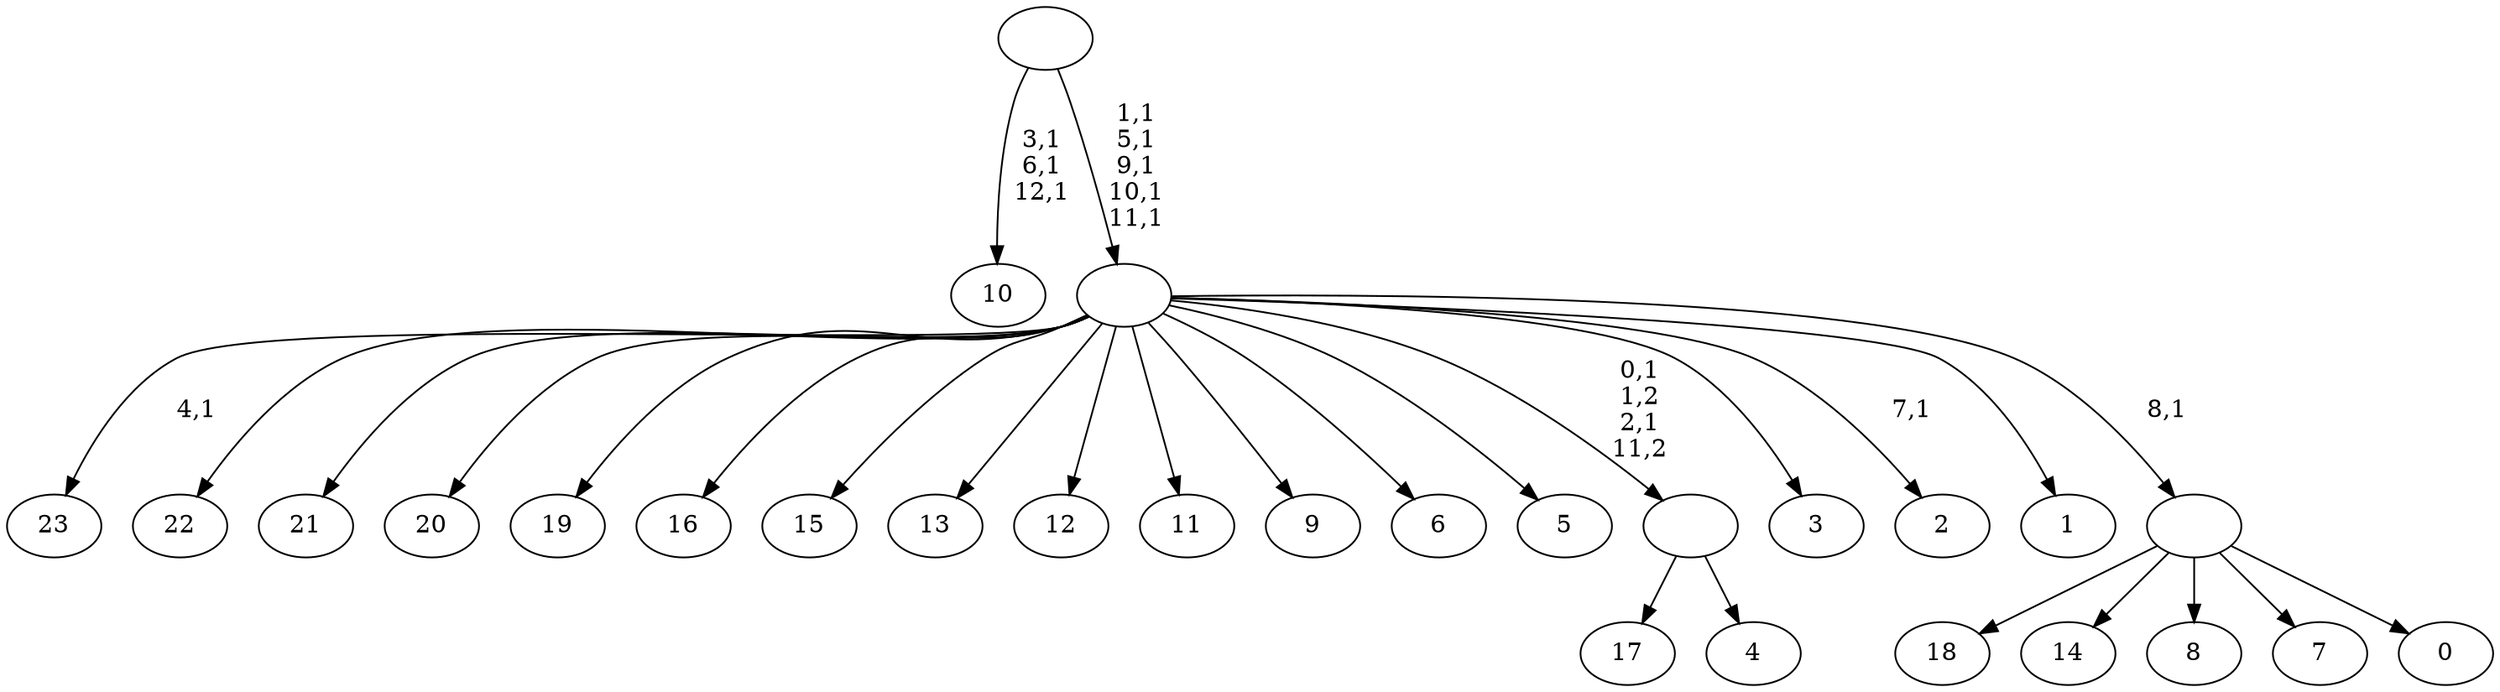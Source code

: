 digraph T {
	37 [label="23"]
	35 [label="22"]
	34 [label="21"]
	33 [label="20"]
	32 [label="19"]
	31 [label="18"]
	30 [label="17"]
	29 [label="16"]
	28 [label="15"]
	27 [label="14"]
	26 [label="13"]
	25 [label="12"]
	24 [label="11"]
	23 [label="10"]
	19 [label="9"]
	18 [label="8"]
	17 [label="7"]
	16 [label="6"]
	15 [label="5"]
	14 [label="4"]
	13 [label=""]
	11 [label="3"]
	10 [label="2"]
	8 [label="1"]
	7 [label="0"]
	6 [label=""]
	5 [label=""]
	0 [label=""]
	13 -> 30 [label=""]
	13 -> 14 [label=""]
	6 -> 31 [label=""]
	6 -> 27 [label=""]
	6 -> 18 [label=""]
	6 -> 17 [label=""]
	6 -> 7 [label=""]
	5 -> 10 [label="7,1"]
	5 -> 13 [label="0,1\n1,2\n2,1\n11,2"]
	5 -> 37 [label="4,1"]
	5 -> 35 [label=""]
	5 -> 34 [label=""]
	5 -> 33 [label=""]
	5 -> 32 [label=""]
	5 -> 29 [label=""]
	5 -> 28 [label=""]
	5 -> 26 [label=""]
	5 -> 25 [label=""]
	5 -> 24 [label=""]
	5 -> 19 [label=""]
	5 -> 16 [label=""]
	5 -> 15 [label=""]
	5 -> 11 [label=""]
	5 -> 8 [label=""]
	5 -> 6 [label="8,1"]
	0 -> 5 [label="1,1\n5,1\n9,1\n10,1\n11,1"]
	0 -> 23 [label="3,1\n6,1\n12,1"]
}
